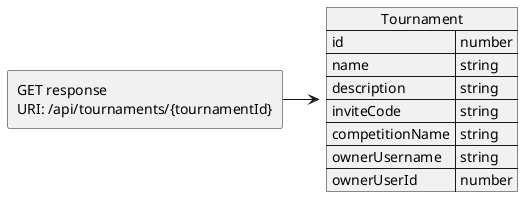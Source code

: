@startuml Get tournament response
allowmixing

agent "GET response \nURI: /api/tournaments/{tournamentId}"
  json "Tournament" as J {
    "id": "number",
    "name": "string",
    "description": "string",
    "inviteCode": "string",
    "competitionName": "string",
    "ownerUsername": "string",
    "ownerUserId": "number"
  }

"GET response \nURI: /api/tournaments/{tournamentId}" -> J 
@enduml